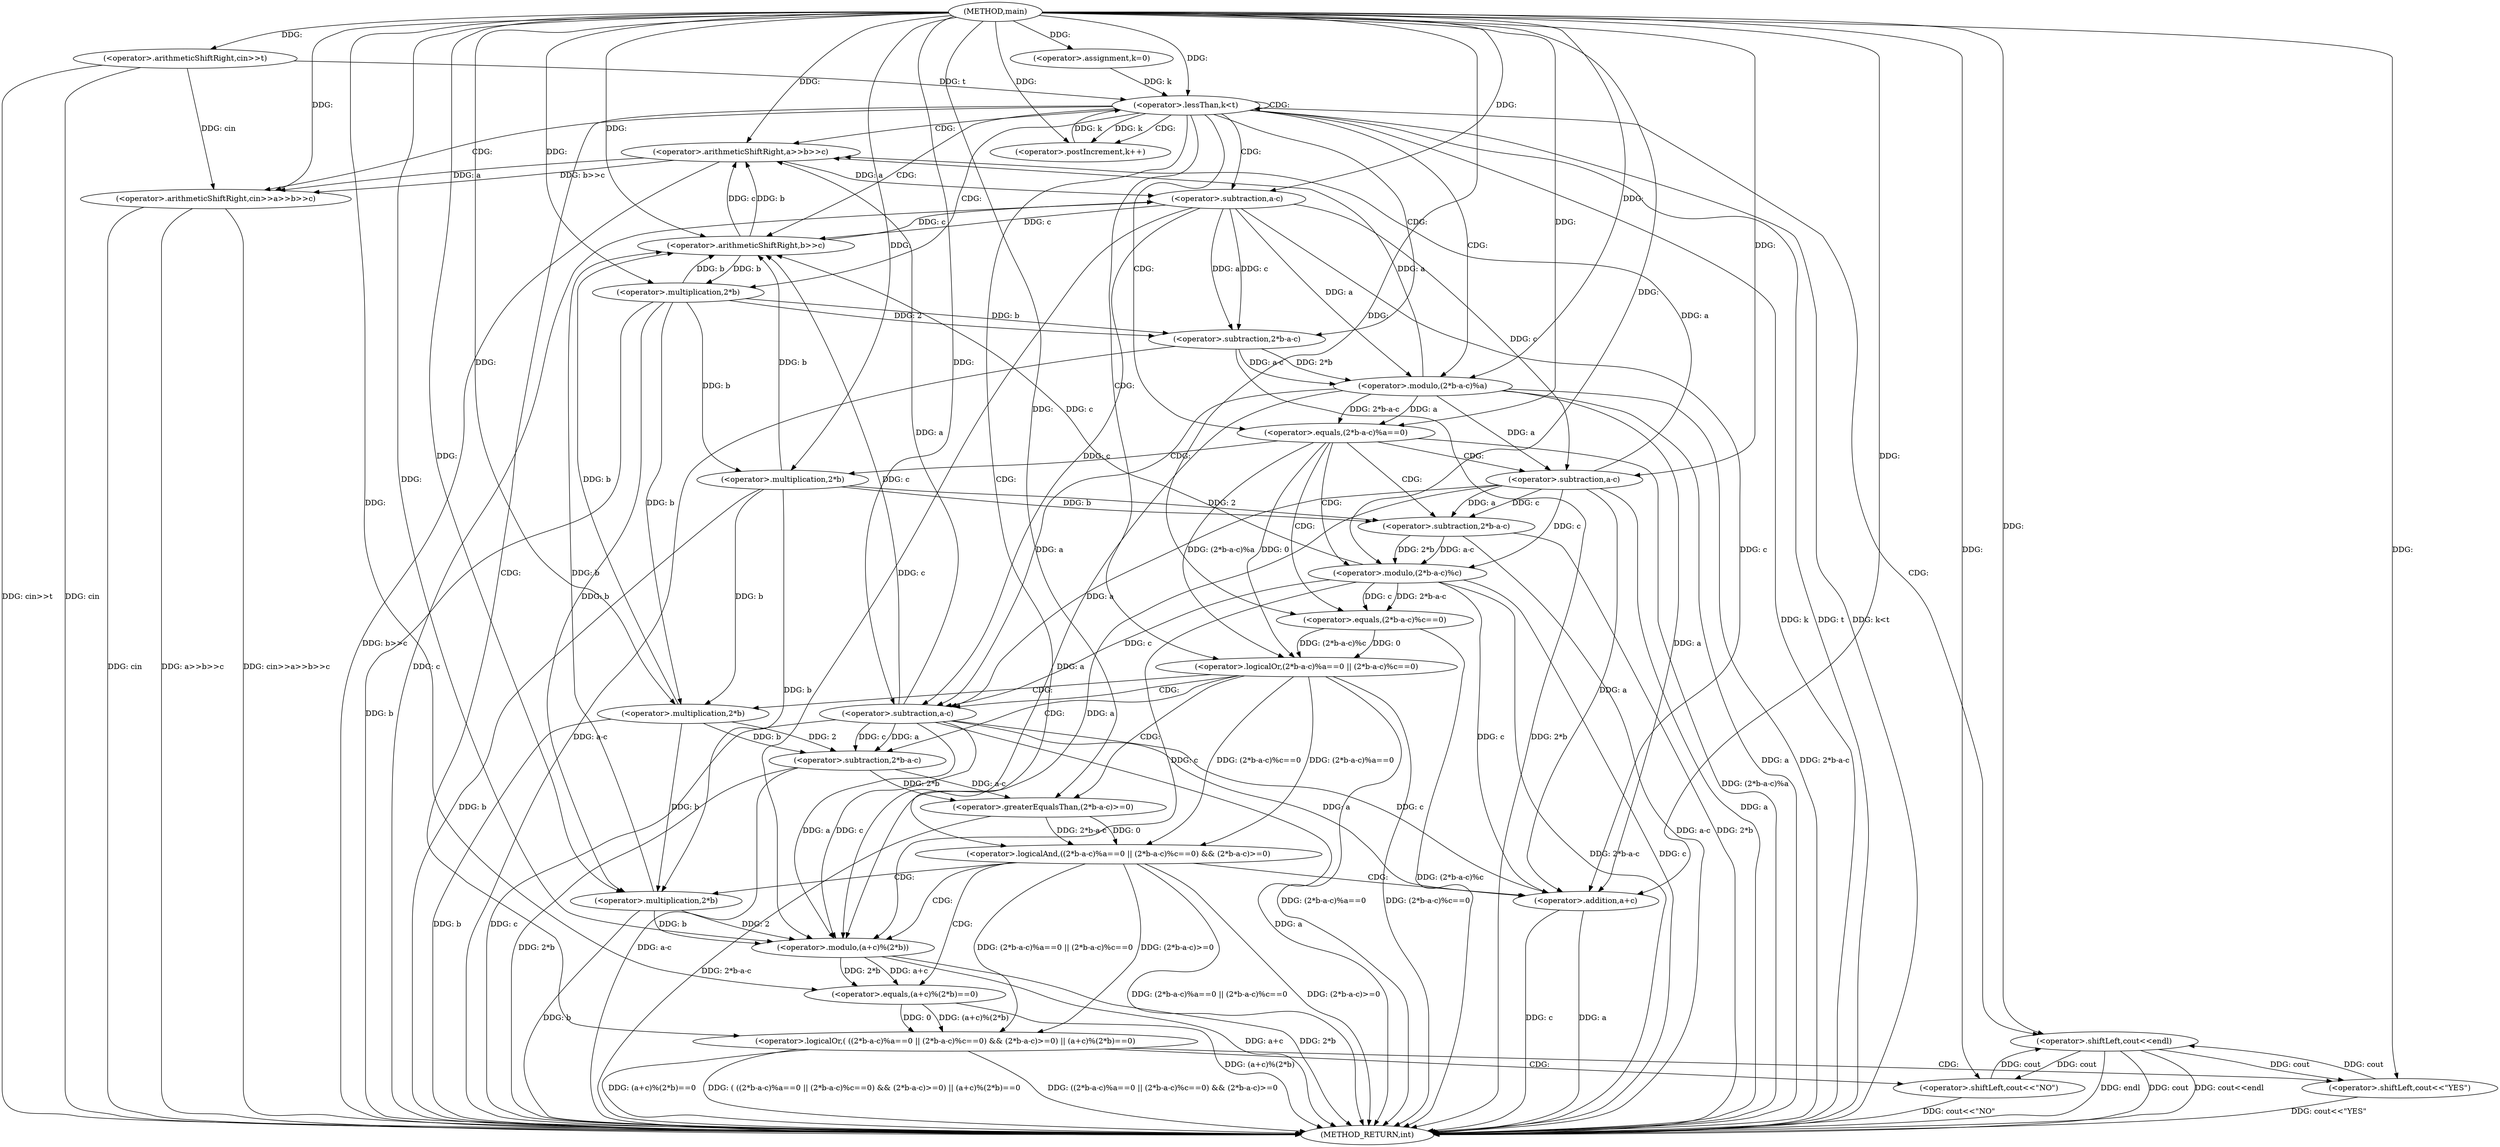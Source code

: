 digraph "main" {  
"1000101" [label = "(METHOD,main)" ]
"1000184" [label = "(METHOD_RETURN,int)" ]
"1000104" [label = "(<operator>.arithmeticShiftRight,cin>>t)" ]
"1000109" [label = "(<operator>.assignment,k=0)" ]
"1000112" [label = "(<operator>.lessThan,k<t)" ]
"1000115" [label = "(<operator>.postIncrement,k++)" ]
"1000121" [label = "(<operator>.arithmeticShiftRight,cin>>a>>b>>c)" ]
"1000181" [label = "(<operator>.shiftLeft,cout<<endl)" ]
"1000129" [label = "(<operator>.logicalOr,( ((2*b-a-c)%a==0 || (2*b-a-c)%c==0) && (2*b-a-c)>=0) || (a+c)%(2*b)==0)" ]
"1000123" [label = "(<operator>.arithmeticShiftRight,a>>b>>c)" ]
"1000173" [label = "(<operator>.shiftLeft,cout<<\"YES\")" ]
"1000125" [label = "(<operator>.arithmeticShiftRight,b>>c)" ]
"1000130" [label = "(<operator>.logicalAnd,((2*b-a-c)%a==0 || (2*b-a-c)%c==0) && (2*b-a-c)>=0)" ]
"1000163" [label = "(<operator>.equals,(a+c)%(2*b)==0)" ]
"1000178" [label = "(<operator>.shiftLeft,cout<<\"NO\")" ]
"1000131" [label = "(<operator>.logicalOr,(2*b-a-c)%a==0 || (2*b-a-c)%c==0)" ]
"1000154" [label = "(<operator>.greaterEqualsThan,(2*b-a-c)>=0)" ]
"1000164" [label = "(<operator>.modulo,(a+c)%(2*b))" ]
"1000132" [label = "(<operator>.equals,(2*b-a-c)%a==0)" ]
"1000143" [label = "(<operator>.equals,(2*b-a-c)%c==0)" ]
"1000155" [label = "(<operator>.subtraction,2*b-a-c)" ]
"1000165" [label = "(<operator>.addition,a+c)" ]
"1000168" [label = "(<operator>.multiplication,2*b)" ]
"1000133" [label = "(<operator>.modulo,(2*b-a-c)%a)" ]
"1000144" [label = "(<operator>.modulo,(2*b-a-c)%c)" ]
"1000156" [label = "(<operator>.multiplication,2*b)" ]
"1000159" [label = "(<operator>.subtraction,a-c)" ]
"1000134" [label = "(<operator>.subtraction,2*b-a-c)" ]
"1000145" [label = "(<operator>.subtraction,2*b-a-c)" ]
"1000135" [label = "(<operator>.multiplication,2*b)" ]
"1000138" [label = "(<operator>.subtraction,a-c)" ]
"1000146" [label = "(<operator>.multiplication,2*b)" ]
"1000149" [label = "(<operator>.subtraction,a-c)" ]
  "1000104" -> "1000184"  [ label = "DDG: cin"] 
  "1000104" -> "1000184"  [ label = "DDG: cin>>t"] 
  "1000112" -> "1000184"  [ label = "DDG: k"] 
  "1000112" -> "1000184"  [ label = "DDG: t"] 
  "1000112" -> "1000184"  [ label = "DDG: k<t"] 
  "1000121" -> "1000184"  [ label = "DDG: cin"] 
  "1000123" -> "1000184"  [ label = "DDG: b>>c"] 
  "1000121" -> "1000184"  [ label = "DDG: a>>b>>c"] 
  "1000121" -> "1000184"  [ label = "DDG: cin>>a>>b>>c"] 
  "1000135" -> "1000184"  [ label = "DDG: b"] 
  "1000134" -> "1000184"  [ label = "DDG: 2*b"] 
  "1000138" -> "1000184"  [ label = "DDG: c"] 
  "1000134" -> "1000184"  [ label = "DDG: a-c"] 
  "1000133" -> "1000184"  [ label = "DDG: 2*b-a-c"] 
  "1000133" -> "1000184"  [ label = "DDG: a"] 
  "1000132" -> "1000184"  [ label = "DDG: (2*b-a-c)%a"] 
  "1000131" -> "1000184"  [ label = "DDG: (2*b-a-c)%a==0"] 
  "1000146" -> "1000184"  [ label = "DDG: b"] 
  "1000145" -> "1000184"  [ label = "DDG: 2*b"] 
  "1000149" -> "1000184"  [ label = "DDG: a"] 
  "1000145" -> "1000184"  [ label = "DDG: a-c"] 
  "1000144" -> "1000184"  [ label = "DDG: 2*b-a-c"] 
  "1000144" -> "1000184"  [ label = "DDG: c"] 
  "1000143" -> "1000184"  [ label = "DDG: (2*b-a-c)%c"] 
  "1000131" -> "1000184"  [ label = "DDG: (2*b-a-c)%c==0"] 
  "1000130" -> "1000184"  [ label = "DDG: (2*b-a-c)%a==0 || (2*b-a-c)%c==0"] 
  "1000156" -> "1000184"  [ label = "DDG: b"] 
  "1000155" -> "1000184"  [ label = "DDG: 2*b"] 
  "1000159" -> "1000184"  [ label = "DDG: a"] 
  "1000159" -> "1000184"  [ label = "DDG: c"] 
  "1000155" -> "1000184"  [ label = "DDG: a-c"] 
  "1000154" -> "1000184"  [ label = "DDG: 2*b-a-c"] 
  "1000130" -> "1000184"  [ label = "DDG: (2*b-a-c)>=0"] 
  "1000129" -> "1000184"  [ label = "DDG: ((2*b-a-c)%a==0 || (2*b-a-c)%c==0) && (2*b-a-c)>=0"] 
  "1000165" -> "1000184"  [ label = "DDG: a"] 
  "1000165" -> "1000184"  [ label = "DDG: c"] 
  "1000164" -> "1000184"  [ label = "DDG: a+c"] 
  "1000168" -> "1000184"  [ label = "DDG: b"] 
  "1000164" -> "1000184"  [ label = "DDG: 2*b"] 
  "1000163" -> "1000184"  [ label = "DDG: (a+c)%(2*b)"] 
  "1000129" -> "1000184"  [ label = "DDG: (a+c)%(2*b)==0"] 
  "1000129" -> "1000184"  [ label = "DDG: ( ((2*b-a-c)%a==0 || (2*b-a-c)%c==0) && (2*b-a-c)>=0) || (a+c)%(2*b)==0"] 
  "1000178" -> "1000184"  [ label = "DDG: cout<<\"NO\""] 
  "1000173" -> "1000184"  [ label = "DDG: cout<<\"YES\""] 
  "1000181" -> "1000184"  [ label = "DDG: cout"] 
  "1000181" -> "1000184"  [ label = "DDG: cout<<endl"] 
  "1000181" -> "1000184"  [ label = "DDG: endl"] 
  "1000101" -> "1000104"  [ label = "DDG: "] 
  "1000101" -> "1000109"  [ label = "DDG: "] 
  "1000109" -> "1000112"  [ label = "DDG: k"] 
  "1000115" -> "1000112"  [ label = "DDG: k"] 
  "1000101" -> "1000112"  [ label = "DDG: "] 
  "1000104" -> "1000112"  [ label = "DDG: t"] 
  "1000112" -> "1000115"  [ label = "DDG: k"] 
  "1000101" -> "1000115"  [ label = "DDG: "] 
  "1000104" -> "1000121"  [ label = "DDG: cin"] 
  "1000101" -> "1000121"  [ label = "DDG: "] 
  "1000123" -> "1000121"  [ label = "DDG: a"] 
  "1000123" -> "1000121"  [ label = "DDG: b>>c"] 
  "1000178" -> "1000181"  [ label = "DDG: cout"] 
  "1000173" -> "1000181"  [ label = "DDG: cout"] 
  "1000101" -> "1000181"  [ label = "DDG: "] 
  "1000133" -> "1000123"  [ label = "DDG: a"] 
  "1000149" -> "1000123"  [ label = "DDG: a"] 
  "1000159" -> "1000123"  [ label = "DDG: a"] 
  "1000101" -> "1000123"  [ label = "DDG: "] 
  "1000125" -> "1000123"  [ label = "DDG: c"] 
  "1000125" -> "1000123"  [ label = "DDG: b"] 
  "1000130" -> "1000129"  [ label = "DDG: (2*b-a-c)>=0"] 
  "1000130" -> "1000129"  [ label = "DDG: (2*b-a-c)%a==0 || (2*b-a-c)%c==0"] 
  "1000163" -> "1000129"  [ label = "DDG: (a+c)%(2*b)"] 
  "1000163" -> "1000129"  [ label = "DDG: 0"] 
  "1000135" -> "1000125"  [ label = "DDG: b"] 
  "1000146" -> "1000125"  [ label = "DDG: b"] 
  "1000156" -> "1000125"  [ label = "DDG: b"] 
  "1000168" -> "1000125"  [ label = "DDG: b"] 
  "1000101" -> "1000125"  [ label = "DDG: "] 
  "1000138" -> "1000125"  [ label = "DDG: c"] 
  "1000144" -> "1000125"  [ label = "DDG: c"] 
  "1000159" -> "1000125"  [ label = "DDG: c"] 
  "1000131" -> "1000130"  [ label = "DDG: (2*b-a-c)%a==0"] 
  "1000131" -> "1000130"  [ label = "DDG: (2*b-a-c)%c==0"] 
  "1000154" -> "1000130"  [ label = "DDG: 2*b-a-c"] 
  "1000154" -> "1000130"  [ label = "DDG: 0"] 
  "1000164" -> "1000163"  [ label = "DDG: 2*b"] 
  "1000164" -> "1000163"  [ label = "DDG: a+c"] 
  "1000101" -> "1000163"  [ label = "DDG: "] 
  "1000181" -> "1000173"  [ label = "DDG: cout"] 
  "1000101" -> "1000173"  [ label = "DDG: "] 
  "1000132" -> "1000131"  [ label = "DDG: 0"] 
  "1000132" -> "1000131"  [ label = "DDG: (2*b-a-c)%a"] 
  "1000143" -> "1000131"  [ label = "DDG: 0"] 
  "1000143" -> "1000131"  [ label = "DDG: (2*b-a-c)%c"] 
  "1000155" -> "1000154"  [ label = "DDG: 2*b"] 
  "1000155" -> "1000154"  [ label = "DDG: a-c"] 
  "1000101" -> "1000154"  [ label = "DDG: "] 
  "1000138" -> "1000164"  [ label = "DDG: c"] 
  "1000144" -> "1000164"  [ label = "DDG: c"] 
  "1000159" -> "1000164"  [ label = "DDG: c"] 
  "1000101" -> "1000164"  [ label = "DDG: "] 
  "1000133" -> "1000164"  [ label = "DDG: a"] 
  "1000149" -> "1000164"  [ label = "DDG: a"] 
  "1000159" -> "1000164"  [ label = "DDG: a"] 
  "1000168" -> "1000164"  [ label = "DDG: b"] 
  "1000168" -> "1000164"  [ label = "DDG: 2"] 
  "1000181" -> "1000178"  [ label = "DDG: cout"] 
  "1000101" -> "1000178"  [ label = "DDG: "] 
  "1000133" -> "1000132"  [ label = "DDG: a"] 
  "1000133" -> "1000132"  [ label = "DDG: 2*b-a-c"] 
  "1000101" -> "1000132"  [ label = "DDG: "] 
  "1000144" -> "1000143"  [ label = "DDG: 2*b-a-c"] 
  "1000144" -> "1000143"  [ label = "DDG: c"] 
  "1000101" -> "1000143"  [ label = "DDG: "] 
  "1000156" -> "1000155"  [ label = "DDG: 2"] 
  "1000156" -> "1000155"  [ label = "DDG: b"] 
  "1000159" -> "1000155"  [ label = "DDG: c"] 
  "1000159" -> "1000155"  [ label = "DDG: a"] 
  "1000133" -> "1000165"  [ label = "DDG: a"] 
  "1000149" -> "1000165"  [ label = "DDG: a"] 
  "1000159" -> "1000165"  [ label = "DDG: a"] 
  "1000101" -> "1000165"  [ label = "DDG: "] 
  "1000138" -> "1000165"  [ label = "DDG: c"] 
  "1000144" -> "1000165"  [ label = "DDG: c"] 
  "1000159" -> "1000165"  [ label = "DDG: c"] 
  "1000101" -> "1000168"  [ label = "DDG: "] 
  "1000135" -> "1000168"  [ label = "DDG: b"] 
  "1000146" -> "1000168"  [ label = "DDG: b"] 
  "1000156" -> "1000168"  [ label = "DDG: b"] 
  "1000134" -> "1000133"  [ label = "DDG: a-c"] 
  "1000134" -> "1000133"  [ label = "DDG: 2*b"] 
  "1000138" -> "1000133"  [ label = "DDG: a"] 
  "1000101" -> "1000133"  [ label = "DDG: "] 
  "1000145" -> "1000144"  [ label = "DDG: 2*b"] 
  "1000145" -> "1000144"  [ label = "DDG: a-c"] 
  "1000149" -> "1000144"  [ label = "DDG: c"] 
  "1000101" -> "1000144"  [ label = "DDG: "] 
  "1000101" -> "1000156"  [ label = "DDG: "] 
  "1000135" -> "1000156"  [ label = "DDG: b"] 
  "1000146" -> "1000156"  [ label = "DDG: b"] 
  "1000133" -> "1000159"  [ label = "DDG: a"] 
  "1000149" -> "1000159"  [ label = "DDG: a"] 
  "1000101" -> "1000159"  [ label = "DDG: "] 
  "1000138" -> "1000159"  [ label = "DDG: c"] 
  "1000144" -> "1000159"  [ label = "DDG: c"] 
  "1000135" -> "1000134"  [ label = "DDG: b"] 
  "1000135" -> "1000134"  [ label = "DDG: 2"] 
  "1000138" -> "1000134"  [ label = "DDG: a"] 
  "1000138" -> "1000134"  [ label = "DDG: c"] 
  "1000146" -> "1000145"  [ label = "DDG: b"] 
  "1000146" -> "1000145"  [ label = "DDG: 2"] 
  "1000149" -> "1000145"  [ label = "DDG: c"] 
  "1000149" -> "1000145"  [ label = "DDG: a"] 
  "1000101" -> "1000135"  [ label = "DDG: "] 
  "1000125" -> "1000135"  [ label = "DDG: b"] 
  "1000123" -> "1000138"  [ label = "DDG: a"] 
  "1000101" -> "1000138"  [ label = "DDG: "] 
  "1000125" -> "1000138"  [ label = "DDG: c"] 
  "1000101" -> "1000146"  [ label = "DDG: "] 
  "1000135" -> "1000146"  [ label = "DDG: b"] 
  "1000133" -> "1000149"  [ label = "DDG: a"] 
  "1000101" -> "1000149"  [ label = "DDG: "] 
  "1000138" -> "1000149"  [ label = "DDG: c"] 
  "1000112" -> "1000125"  [ label = "CDG: "] 
  "1000112" -> "1000135"  [ label = "CDG: "] 
  "1000112" -> "1000133"  [ label = "CDG: "] 
  "1000112" -> "1000112"  [ label = "CDG: "] 
  "1000112" -> "1000121"  [ label = "CDG: "] 
  "1000112" -> "1000131"  [ label = "CDG: "] 
  "1000112" -> "1000132"  [ label = "CDG: "] 
  "1000112" -> "1000129"  [ label = "CDG: "] 
  "1000112" -> "1000123"  [ label = "CDG: "] 
  "1000112" -> "1000130"  [ label = "CDG: "] 
  "1000112" -> "1000115"  [ label = "CDG: "] 
  "1000112" -> "1000138"  [ label = "CDG: "] 
  "1000112" -> "1000181"  [ label = "CDG: "] 
  "1000112" -> "1000134"  [ label = "CDG: "] 
  "1000129" -> "1000178"  [ label = "CDG: "] 
  "1000129" -> "1000173"  [ label = "CDG: "] 
  "1000130" -> "1000164"  [ label = "CDG: "] 
  "1000130" -> "1000165"  [ label = "CDG: "] 
  "1000130" -> "1000163"  [ label = "CDG: "] 
  "1000130" -> "1000168"  [ label = "CDG: "] 
  "1000131" -> "1000156"  [ label = "CDG: "] 
  "1000131" -> "1000159"  [ label = "CDG: "] 
  "1000131" -> "1000155"  [ label = "CDG: "] 
  "1000131" -> "1000154"  [ label = "CDG: "] 
  "1000132" -> "1000144"  [ label = "CDG: "] 
  "1000132" -> "1000149"  [ label = "CDG: "] 
  "1000132" -> "1000143"  [ label = "CDG: "] 
  "1000132" -> "1000145"  [ label = "CDG: "] 
  "1000132" -> "1000146"  [ label = "CDG: "] 
}
